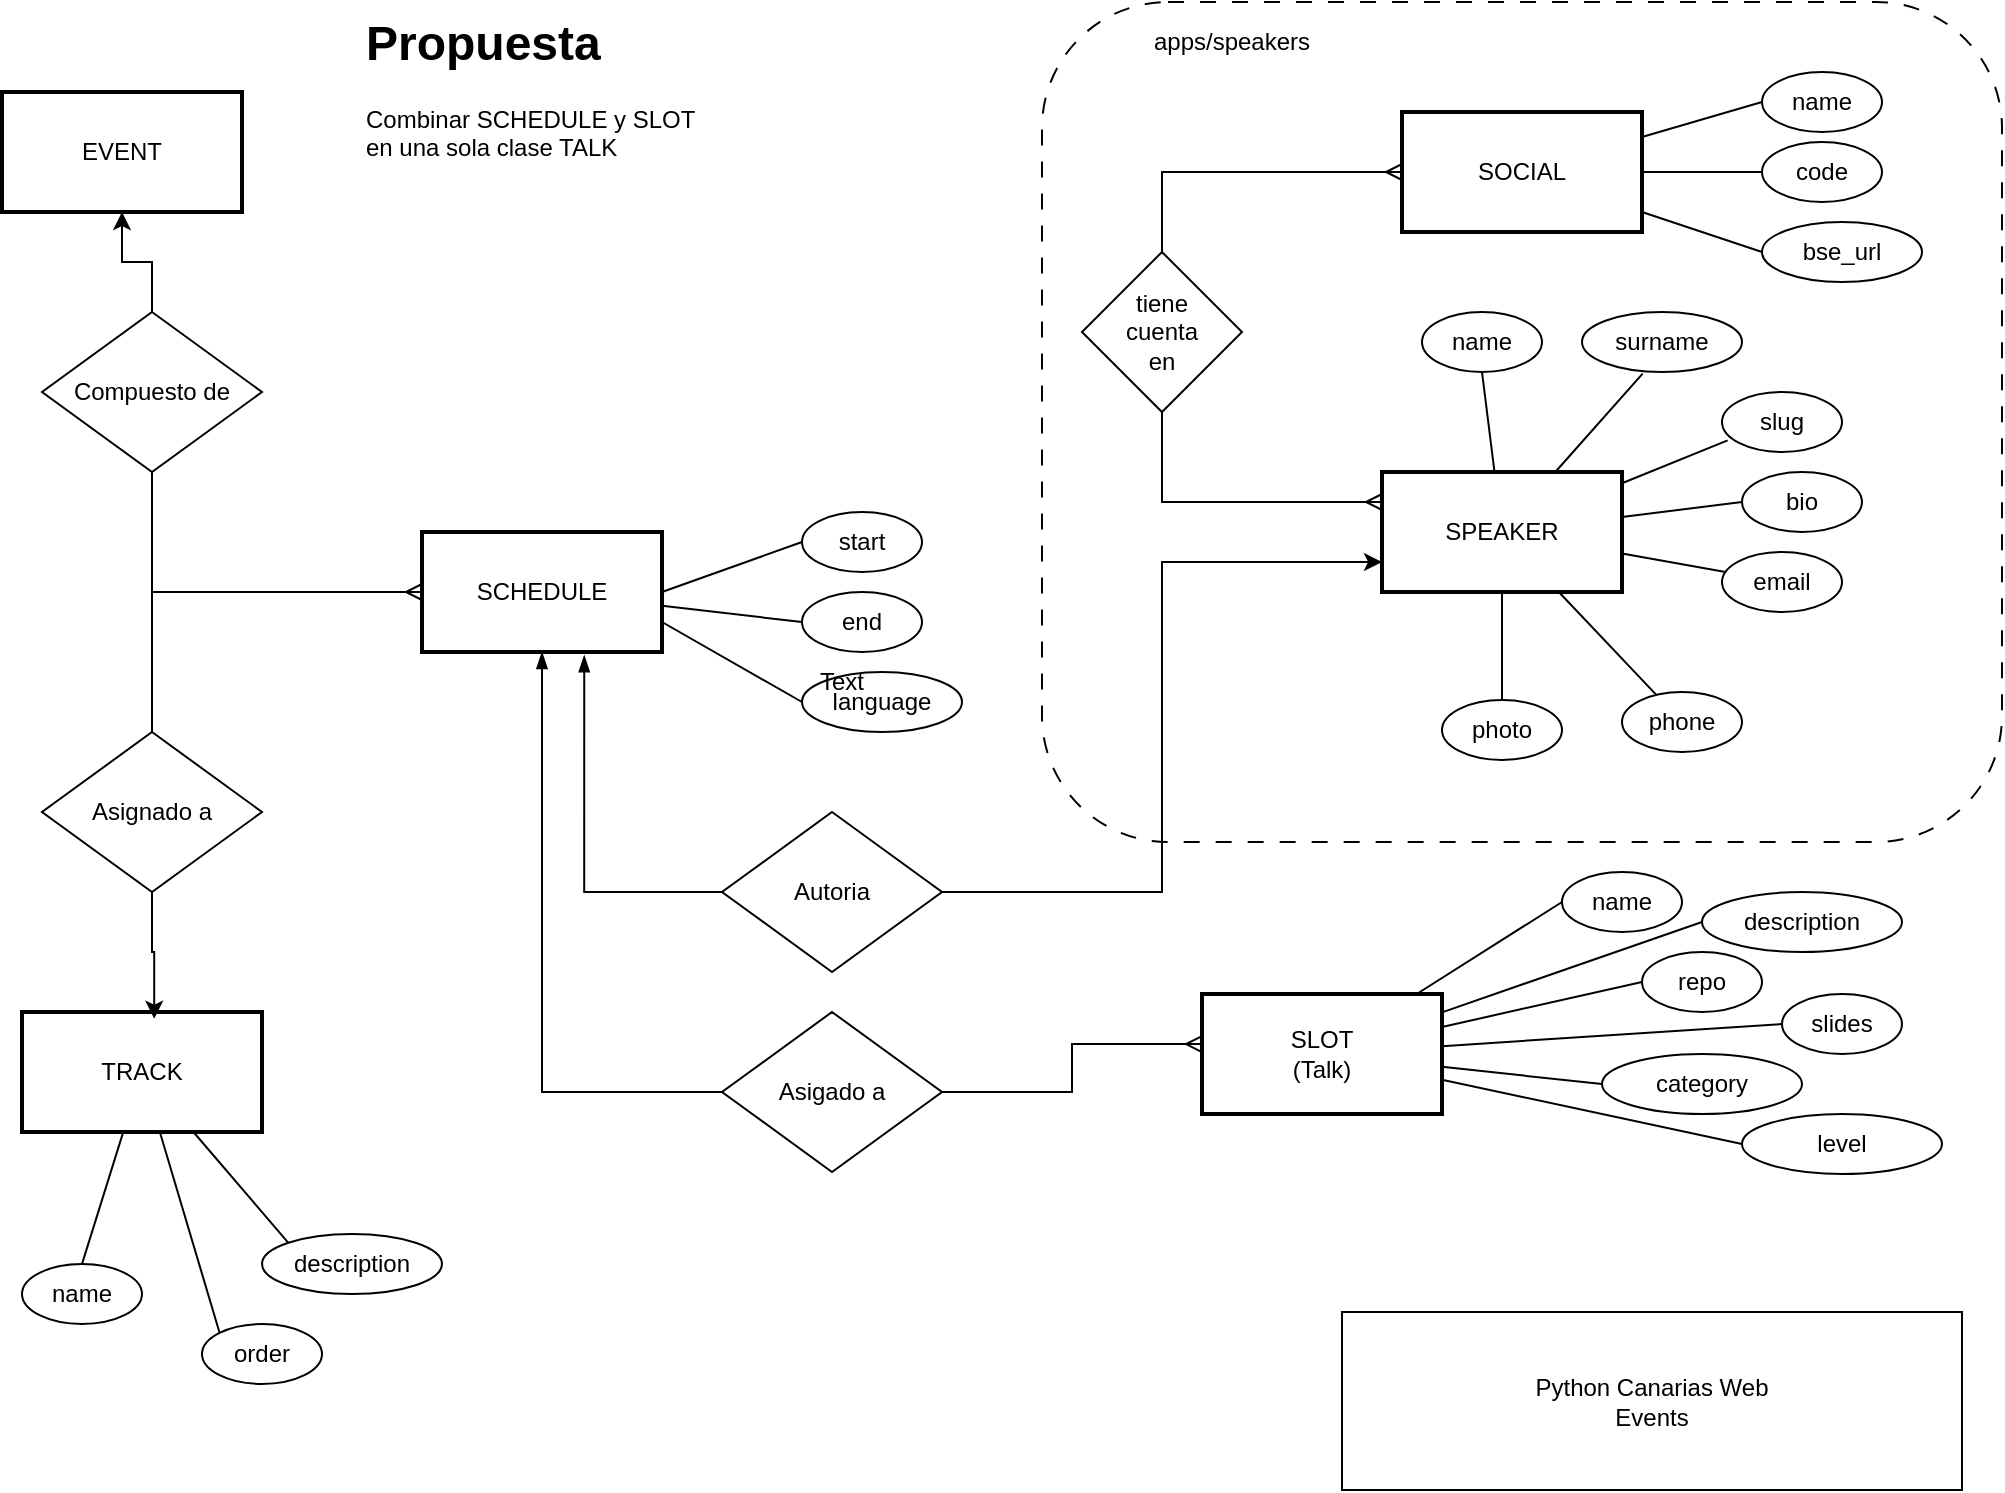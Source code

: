 <mxfile version="28.0.6">
  <diagram name="Page-1" id="pLR5OEEBXFKex84Kdx8Y">
    <mxGraphModel dx="1188" dy="800" grid="1" gridSize="10" guides="1" tooltips="1" connect="1" arrows="1" fold="1" page="1" pageScale="1" pageWidth="1169" pageHeight="827" math="0" shadow="0">
      <root>
        <mxCell id="0" />
        <mxCell id="1" parent="0" />
        <mxCell id="s7Ky5epkU0NzlUGRDegw-1" value="SCHEDULE" style="rounded=0;whiteSpace=wrap;html=1;" vertex="1" parent="1">
          <mxGeometry x="310" y="300" width="120" height="60" as="geometry" />
        </mxCell>
        <mxCell id="s7Ky5epkU0NzlUGRDegw-5" style="edgeStyle=orthogonalEdgeStyle;rounded=0;orthogonalLoop=1;jettySize=auto;html=1;entryX=0.5;entryY=1;entryDx=0;entryDy=0;endArrow=none;endFill=0;" edge="1" parent="1" source="s7Ky5epkU0NzlUGRDegw-2" target="s7Ky5epkU0NzlUGRDegw-4">
          <mxGeometry relative="1" as="geometry" />
        </mxCell>
        <mxCell id="s7Ky5epkU0NzlUGRDegw-9" style="rounded=0;orthogonalLoop=1;jettySize=auto;html=1;exitX=1;exitY=0.5;exitDx=0;exitDy=0;entryX=0;entryY=0.5;entryDx=0;entryDy=0;endArrow=none;endFill=0;" edge="1" parent="1" source="s7Ky5epkU0NzlUGRDegw-2" target="s7Ky5epkU0NzlUGRDegw-7">
          <mxGeometry relative="1" as="geometry" />
        </mxCell>
        <mxCell id="s7Ky5epkU0NzlUGRDegw-10" style="rounded=0;orthogonalLoop=1;jettySize=auto;html=1;entryX=0;entryY=0.5;entryDx=0;entryDy=0;endArrow=none;endFill=0;" edge="1" parent="1" source="s7Ky5epkU0NzlUGRDegw-2" target="s7Ky5epkU0NzlUGRDegw-8">
          <mxGeometry relative="1" as="geometry" />
        </mxCell>
        <mxCell id="s7Ky5epkU0NzlUGRDegw-19" style="edgeStyle=orthogonalEdgeStyle;rounded=0;orthogonalLoop=1;jettySize=auto;html=1;entryX=0.5;entryY=0;entryDx=0;entryDy=0;endArrow=none;endFill=0;startArrow=ERmany;startFill=0;" edge="1" parent="1" source="s7Ky5epkU0NzlUGRDegw-2" target="s7Ky5epkU0NzlUGRDegw-18">
          <mxGeometry relative="1" as="geometry" />
        </mxCell>
        <mxCell id="s7Ky5epkU0NzlUGRDegw-24" style="edgeStyle=orthogonalEdgeStyle;rounded=0;orthogonalLoop=1;jettySize=auto;html=1;entryX=0;entryY=0.5;entryDx=0;entryDy=0;endArrow=none;endFill=0;startArrow=blockThin;startFill=1;exitX=0.676;exitY=1.028;exitDx=0;exitDy=0;exitPerimeter=0;" edge="1" parent="1" source="s7Ky5epkU0NzlUGRDegw-2" target="s7Ky5epkU0NzlUGRDegw-22">
          <mxGeometry relative="1" as="geometry">
            <mxPoint x="400" y="600" as="targetPoint" />
            <Array as="points">
              <mxPoint x="391" y="480" />
            </Array>
          </mxGeometry>
        </mxCell>
        <mxCell id="s7Ky5epkU0NzlUGRDegw-43" style="rounded=0;orthogonalLoop=1;jettySize=auto;html=1;entryX=0;entryY=0.5;entryDx=0;entryDy=0;endArrow=none;endFill=0;exitX=1;exitY=0.75;exitDx=0;exitDy=0;" edge="1" parent="1" source="s7Ky5epkU0NzlUGRDegw-2" target="s7Ky5epkU0NzlUGRDegw-42">
          <mxGeometry relative="1" as="geometry" />
        </mxCell>
        <mxCell id="s7Ky5epkU0NzlUGRDegw-2" value="SCHEDULE" style="rounded=0;whiteSpace=wrap;html=1;strokeWidth=2;" vertex="1" parent="1">
          <mxGeometry x="310" y="300" width="120" height="60" as="geometry" />
        </mxCell>
        <mxCell id="s7Ky5epkU0NzlUGRDegw-3" value="EVENT" style="rounded=0;whiteSpace=wrap;html=1;strokeWidth=2;" vertex="1" parent="1">
          <mxGeometry x="100" y="80" width="120" height="60" as="geometry" />
        </mxCell>
        <mxCell id="s7Ky5epkU0NzlUGRDegw-6" style="edgeStyle=orthogonalEdgeStyle;rounded=0;orthogonalLoop=1;jettySize=auto;html=1;entryX=0.5;entryY=1;entryDx=0;entryDy=0;" edge="1" parent="1" source="s7Ky5epkU0NzlUGRDegw-4" target="s7Ky5epkU0NzlUGRDegw-3">
          <mxGeometry relative="1" as="geometry" />
        </mxCell>
        <mxCell id="s7Ky5epkU0NzlUGRDegw-4" value="Compuesto de" style="rhombus;whiteSpace=wrap;html=1;" vertex="1" parent="1">
          <mxGeometry x="120" y="190" width="110" height="80" as="geometry" />
        </mxCell>
        <mxCell id="s7Ky5epkU0NzlUGRDegw-7" value="start" style="ellipse;whiteSpace=wrap;html=1;" vertex="1" parent="1">
          <mxGeometry x="500" y="290" width="60" height="30" as="geometry" />
        </mxCell>
        <mxCell id="s7Ky5epkU0NzlUGRDegw-8" value="end" style="ellipse;whiteSpace=wrap;html=1;" vertex="1" parent="1">
          <mxGeometry x="500" y="330" width="60" height="30" as="geometry" />
        </mxCell>
        <mxCell id="s7Ky5epkU0NzlUGRDegw-15" style="rounded=0;orthogonalLoop=1;jettySize=auto;html=1;entryX=0.5;entryY=0;entryDx=0;entryDy=0;endArrow=none;endFill=0;" edge="1" parent="1" source="s7Ky5epkU0NzlUGRDegw-11" target="s7Ky5epkU0NzlUGRDegw-12">
          <mxGeometry relative="1" as="geometry" />
        </mxCell>
        <mxCell id="s7Ky5epkU0NzlUGRDegw-16" style="rounded=0;orthogonalLoop=1;jettySize=auto;html=1;entryX=0;entryY=0;entryDx=0;entryDy=0;endArrow=none;endFill=0;" edge="1" parent="1" source="s7Ky5epkU0NzlUGRDegw-11" target="s7Ky5epkU0NzlUGRDegw-13">
          <mxGeometry relative="1" as="geometry" />
        </mxCell>
        <mxCell id="s7Ky5epkU0NzlUGRDegw-17" style="rounded=0;orthogonalLoop=1;jettySize=auto;html=1;entryX=0;entryY=0;entryDx=0;entryDy=0;endArrow=none;endFill=0;" edge="1" parent="1" source="s7Ky5epkU0NzlUGRDegw-11" target="s7Ky5epkU0NzlUGRDegw-14">
          <mxGeometry relative="1" as="geometry" />
        </mxCell>
        <mxCell id="s7Ky5epkU0NzlUGRDegw-11" value="TRACK" style="rounded=0;whiteSpace=wrap;html=1;strokeWidth=2;" vertex="1" parent="1">
          <mxGeometry x="110" y="540" width="120" height="60" as="geometry" />
        </mxCell>
        <mxCell id="s7Ky5epkU0NzlUGRDegw-12" value="name" style="ellipse;whiteSpace=wrap;html=1;" vertex="1" parent="1">
          <mxGeometry x="110" y="666" width="60" height="30" as="geometry" />
        </mxCell>
        <mxCell id="s7Ky5epkU0NzlUGRDegw-13" value="order" style="ellipse;whiteSpace=wrap;html=1;" vertex="1" parent="1">
          <mxGeometry x="200" y="696" width="60" height="30" as="geometry" />
        </mxCell>
        <mxCell id="s7Ky5epkU0NzlUGRDegw-14" value="description" style="ellipse;whiteSpace=wrap;html=1;" vertex="1" parent="1">
          <mxGeometry x="230" y="651" width="90" height="30" as="geometry" />
        </mxCell>
        <mxCell id="s7Ky5epkU0NzlUGRDegw-18" value="Asignado a" style="rhombus;whiteSpace=wrap;html=1;" vertex="1" parent="1">
          <mxGeometry x="120" y="400" width="110" height="80" as="geometry" />
        </mxCell>
        <mxCell id="s7Ky5epkU0NzlUGRDegw-20" style="edgeStyle=orthogonalEdgeStyle;rounded=0;orthogonalLoop=1;jettySize=auto;html=1;entryX=0.551;entryY=0.056;entryDx=0;entryDy=0;entryPerimeter=0;" edge="1" parent="1" source="s7Ky5epkU0NzlUGRDegw-18" target="s7Ky5epkU0NzlUGRDegw-11">
          <mxGeometry relative="1" as="geometry" />
        </mxCell>
        <mxCell id="s7Ky5epkU0NzlUGRDegw-51" style="rounded=0;orthogonalLoop=1;jettySize=auto;html=1;entryX=0.5;entryY=1;entryDx=0;entryDy=0;endArrow=none;endFill=0;" edge="1" parent="1" source="s7Ky5epkU0NzlUGRDegw-21" target="s7Ky5epkU0NzlUGRDegw-49">
          <mxGeometry relative="1" as="geometry" />
        </mxCell>
        <mxCell id="s7Ky5epkU0NzlUGRDegw-55" style="rounded=0;orthogonalLoop=1;jettySize=auto;html=1;endArrow=none;endFill=0;" edge="1" parent="1" source="s7Ky5epkU0NzlUGRDegw-21" target="s7Ky5epkU0NzlUGRDegw-47">
          <mxGeometry relative="1" as="geometry" />
        </mxCell>
        <mxCell id="s7Ky5epkU0NzlUGRDegw-56" style="rounded=0;orthogonalLoop=1;jettySize=auto;html=1;endArrow=none;endFill=0;" edge="1" parent="1" source="s7Ky5epkU0NzlUGRDegw-21" target="s7Ky5epkU0NzlUGRDegw-48">
          <mxGeometry relative="1" as="geometry" />
        </mxCell>
        <mxCell id="s7Ky5epkU0NzlUGRDegw-57" style="rounded=0;orthogonalLoop=1;jettySize=auto;html=1;entryX=0.5;entryY=0;entryDx=0;entryDy=0;endArrow=none;endFill=0;" edge="1" parent="1" source="s7Ky5epkU0NzlUGRDegw-21" target="s7Ky5epkU0NzlUGRDegw-50">
          <mxGeometry relative="1" as="geometry" />
        </mxCell>
        <mxCell id="s7Ky5epkU0NzlUGRDegw-61" style="edgeStyle=orthogonalEdgeStyle;rounded=0;orthogonalLoop=1;jettySize=auto;html=1;entryX=0.5;entryY=1;entryDx=0;entryDy=0;exitX=0;exitY=0.25;exitDx=0;exitDy=0;endArrow=none;endFill=0;startArrow=ERmany;startFill=0;" edge="1" parent="1" source="s7Ky5epkU0NzlUGRDegw-21" target="s7Ky5epkU0NzlUGRDegw-60">
          <mxGeometry relative="1" as="geometry" />
        </mxCell>
        <mxCell id="s7Ky5epkU0NzlUGRDegw-21" value="SPEAKER" style="rounded=0;whiteSpace=wrap;html=1;strokeWidth=2;" vertex="1" parent="1">
          <mxGeometry x="790" y="270" width="120" height="60" as="geometry" />
        </mxCell>
        <mxCell id="s7Ky5epkU0NzlUGRDegw-25" style="edgeStyle=orthogonalEdgeStyle;rounded=0;orthogonalLoop=1;jettySize=auto;html=1;entryX=0;entryY=0.75;entryDx=0;entryDy=0;" edge="1" parent="1" source="s7Ky5epkU0NzlUGRDegw-22" target="s7Ky5epkU0NzlUGRDegw-21">
          <mxGeometry relative="1" as="geometry" />
        </mxCell>
        <mxCell id="s7Ky5epkU0NzlUGRDegw-22" value="Autoria" style="rhombus;whiteSpace=wrap;html=1;" vertex="1" parent="1">
          <mxGeometry x="460" y="440" width="110" height="80" as="geometry" />
        </mxCell>
        <mxCell id="s7Ky5epkU0NzlUGRDegw-26" value="Asigado a" style="rhombus;whiteSpace=wrap;html=1;" vertex="1" parent="1">
          <mxGeometry x="460" y="540" width="110" height="80" as="geometry" />
        </mxCell>
        <mxCell id="s7Ky5epkU0NzlUGRDegw-27" style="rounded=0;orthogonalLoop=1;jettySize=auto;html=1;entryX=0;entryY=0.5;entryDx=0;entryDy=0;endArrow=none;endFill=0;startArrow=blockThin;startFill=1;exitX=0.5;exitY=1;exitDx=0;exitDy=0;edgeStyle=orthogonalEdgeStyle;" edge="1" parent="1" source="s7Ky5epkU0NzlUGRDegw-2" target="s7Ky5epkU0NzlUGRDegw-26">
          <mxGeometry relative="1" as="geometry">
            <mxPoint x="460" y="580" as="targetPoint" />
            <mxPoint x="390" y="460" as="sourcePoint" />
          </mxGeometry>
        </mxCell>
        <mxCell id="s7Ky5epkU0NzlUGRDegw-36" style="rounded=0;orthogonalLoop=1;jettySize=auto;html=1;entryX=0;entryY=0.5;entryDx=0;entryDy=0;endArrow=none;endFill=0;" edge="1" parent="1" source="s7Ky5epkU0NzlUGRDegw-28" target="s7Ky5epkU0NzlUGRDegw-30">
          <mxGeometry relative="1" as="geometry" />
        </mxCell>
        <mxCell id="s7Ky5epkU0NzlUGRDegw-37" style="rounded=0;orthogonalLoop=1;jettySize=auto;html=1;entryX=0;entryY=0.5;entryDx=0;entryDy=0;endArrow=none;endFill=0;" edge="1" parent="1" source="s7Ky5epkU0NzlUGRDegw-28" target="s7Ky5epkU0NzlUGRDegw-31">
          <mxGeometry relative="1" as="geometry" />
        </mxCell>
        <mxCell id="s7Ky5epkU0NzlUGRDegw-38" style="rounded=0;orthogonalLoop=1;jettySize=auto;html=1;entryX=0;entryY=0.5;entryDx=0;entryDy=0;endArrow=none;endFill=0;" edge="1" parent="1" source="s7Ky5epkU0NzlUGRDegw-28" target="s7Ky5epkU0NzlUGRDegw-32">
          <mxGeometry relative="1" as="geometry" />
        </mxCell>
        <mxCell id="s7Ky5epkU0NzlUGRDegw-39" style="rounded=0;orthogonalLoop=1;jettySize=auto;html=1;entryX=0;entryY=0.5;entryDx=0;entryDy=0;endArrow=none;endFill=0;" edge="1" parent="1" source="s7Ky5epkU0NzlUGRDegw-28" target="s7Ky5epkU0NzlUGRDegw-33">
          <mxGeometry relative="1" as="geometry" />
        </mxCell>
        <mxCell id="s7Ky5epkU0NzlUGRDegw-40" style="rounded=0;orthogonalLoop=1;jettySize=auto;html=1;entryX=0;entryY=0.5;entryDx=0;entryDy=0;endArrow=none;endFill=0;" edge="1" parent="1" source="s7Ky5epkU0NzlUGRDegw-28" target="s7Ky5epkU0NzlUGRDegw-34">
          <mxGeometry relative="1" as="geometry" />
        </mxCell>
        <mxCell id="s7Ky5epkU0NzlUGRDegw-41" style="rounded=0;orthogonalLoop=1;jettySize=auto;html=1;entryX=0;entryY=0.5;entryDx=0;entryDy=0;endArrow=none;endFill=0;" edge="1" parent="1" source="s7Ky5epkU0NzlUGRDegw-28" target="s7Ky5epkU0NzlUGRDegw-35">
          <mxGeometry relative="1" as="geometry" />
        </mxCell>
        <mxCell id="s7Ky5epkU0NzlUGRDegw-28" value="SLOT&lt;div&gt;(Talk)&lt;/div&gt;" style="rounded=0;whiteSpace=wrap;html=1;strokeWidth=2;" vertex="1" parent="1">
          <mxGeometry x="700" y="531" width="120" height="60" as="geometry" />
        </mxCell>
        <mxCell id="s7Ky5epkU0NzlUGRDegw-29" style="edgeStyle=orthogonalEdgeStyle;rounded=0;orthogonalLoop=1;jettySize=auto;html=1;entryX=0;entryY=0.417;entryDx=0;entryDy=0;entryPerimeter=0;endArrow=ERmany;endFill=0;" edge="1" parent="1" source="s7Ky5epkU0NzlUGRDegw-26" target="s7Ky5epkU0NzlUGRDegw-28">
          <mxGeometry relative="1" as="geometry" />
        </mxCell>
        <mxCell id="s7Ky5epkU0NzlUGRDegw-30" value="name" style="ellipse;whiteSpace=wrap;html=1;" vertex="1" parent="1">
          <mxGeometry x="880" y="470" width="60" height="30" as="geometry" />
        </mxCell>
        <mxCell id="s7Ky5epkU0NzlUGRDegw-31" value="description" style="ellipse;whiteSpace=wrap;html=1;" vertex="1" parent="1">
          <mxGeometry x="950" y="480" width="100" height="30" as="geometry" />
        </mxCell>
        <mxCell id="s7Ky5epkU0NzlUGRDegw-32" value="repo" style="ellipse;whiteSpace=wrap;html=1;" vertex="1" parent="1">
          <mxGeometry x="920" y="510" width="60" height="30" as="geometry" />
        </mxCell>
        <mxCell id="s7Ky5epkU0NzlUGRDegw-33" value="slides" style="ellipse;whiteSpace=wrap;html=1;" vertex="1" parent="1">
          <mxGeometry x="990" y="531" width="60" height="30" as="geometry" />
        </mxCell>
        <mxCell id="s7Ky5epkU0NzlUGRDegw-34" value="category" style="ellipse;whiteSpace=wrap;html=1;" vertex="1" parent="1">
          <mxGeometry x="900" y="561" width="100" height="30" as="geometry" />
        </mxCell>
        <mxCell id="s7Ky5epkU0NzlUGRDegw-35" value="level" style="ellipse;whiteSpace=wrap;html=1;" vertex="1" parent="1">
          <mxGeometry x="970" y="591" width="100" height="30" as="geometry" />
        </mxCell>
        <mxCell id="s7Ky5epkU0NzlUGRDegw-42" value="language" style="ellipse;whiteSpace=wrap;html=1;" vertex="1" parent="1">
          <mxGeometry x="500" y="370" width="80" height="30" as="geometry" />
        </mxCell>
        <mxCell id="s7Ky5epkU0NzlUGRDegw-44" value="surname" style="ellipse;whiteSpace=wrap;html=1;" vertex="1" parent="1">
          <mxGeometry x="890" y="190" width="80" height="30" as="geometry" />
        </mxCell>
        <mxCell id="s7Ky5epkU0NzlUGRDegw-45" value="slug" style="ellipse;whiteSpace=wrap;html=1;" vertex="1" parent="1">
          <mxGeometry x="960" y="230" width="60" height="30" as="geometry" />
        </mxCell>
        <mxCell id="s7Ky5epkU0NzlUGRDegw-46" value="bio" style="ellipse;whiteSpace=wrap;html=1;" vertex="1" parent="1">
          <mxGeometry x="970" y="270" width="60" height="30" as="geometry" />
        </mxCell>
        <mxCell id="s7Ky5epkU0NzlUGRDegw-47" value="email" style="ellipse;whiteSpace=wrap;html=1;" vertex="1" parent="1">
          <mxGeometry x="960" y="310" width="60" height="30" as="geometry" />
        </mxCell>
        <mxCell id="s7Ky5epkU0NzlUGRDegw-48" value="phone" style="ellipse;whiteSpace=wrap;html=1;" vertex="1" parent="1">
          <mxGeometry x="910" y="380" width="60" height="30" as="geometry" />
        </mxCell>
        <mxCell id="s7Ky5epkU0NzlUGRDegw-49" value="name" style="ellipse;whiteSpace=wrap;html=1;" vertex="1" parent="1">
          <mxGeometry x="810" y="190" width="60" height="30" as="geometry" />
        </mxCell>
        <mxCell id="s7Ky5epkU0NzlUGRDegw-50" value="photo" style="ellipse;whiteSpace=wrap;html=1;" vertex="1" parent="1">
          <mxGeometry x="820" y="384" width="60" height="30" as="geometry" />
        </mxCell>
        <mxCell id="s7Ky5epkU0NzlUGRDegw-52" style="rounded=0;orthogonalLoop=1;jettySize=auto;html=1;entryX=0.379;entryY=1.028;entryDx=0;entryDy=0;entryPerimeter=0;endArrow=none;endFill=0;" edge="1" parent="1" source="s7Ky5epkU0NzlUGRDegw-21" target="s7Ky5epkU0NzlUGRDegw-44">
          <mxGeometry relative="1" as="geometry" />
        </mxCell>
        <mxCell id="s7Ky5epkU0NzlUGRDegw-53" style="rounded=0;orthogonalLoop=1;jettySize=auto;html=1;entryX=0.047;entryY=0.806;entryDx=0;entryDy=0;entryPerimeter=0;endArrow=none;endFill=0;" edge="1" parent="1" source="s7Ky5epkU0NzlUGRDegw-21" target="s7Ky5epkU0NzlUGRDegw-45">
          <mxGeometry relative="1" as="geometry" />
        </mxCell>
        <mxCell id="s7Ky5epkU0NzlUGRDegw-54" style="rounded=0;orthogonalLoop=1;jettySize=auto;html=1;entryX=0;entryY=0.5;entryDx=0;entryDy=0;endArrow=none;endFill=0;" edge="1" parent="1" source="s7Ky5epkU0NzlUGRDegw-21" target="s7Ky5epkU0NzlUGRDegw-46">
          <mxGeometry relative="1" as="geometry" />
        </mxCell>
        <mxCell id="s7Ky5epkU0NzlUGRDegw-64" style="rounded=0;orthogonalLoop=1;jettySize=auto;html=1;entryX=0;entryY=0.5;entryDx=0;entryDy=0;endArrow=none;endFill=0;" edge="1" parent="1" source="s7Ky5epkU0NzlUGRDegw-58" target="s7Ky5epkU0NzlUGRDegw-63">
          <mxGeometry relative="1" as="geometry" />
        </mxCell>
        <mxCell id="s7Ky5epkU0NzlUGRDegw-67" style="rounded=0;orthogonalLoop=1;jettySize=auto;html=1;entryX=0;entryY=0.5;entryDx=0;entryDy=0;endArrow=none;endFill=0;" edge="1" parent="1" source="s7Ky5epkU0NzlUGRDegw-58" target="s7Ky5epkU0NzlUGRDegw-65">
          <mxGeometry relative="1" as="geometry" />
        </mxCell>
        <mxCell id="s7Ky5epkU0NzlUGRDegw-68" style="rounded=0;orthogonalLoop=1;jettySize=auto;html=1;entryX=0;entryY=0.5;entryDx=0;entryDy=0;endArrow=none;endFill=0;" edge="1" parent="1" source="s7Ky5epkU0NzlUGRDegw-58" target="s7Ky5epkU0NzlUGRDegw-66">
          <mxGeometry relative="1" as="geometry" />
        </mxCell>
        <mxCell id="s7Ky5epkU0NzlUGRDegw-58" value="SOCIAL" style="rounded=0;whiteSpace=wrap;html=1;strokeWidth=2;" vertex="1" parent="1">
          <mxGeometry x="800" y="90" width="120" height="60" as="geometry" />
        </mxCell>
        <mxCell id="s7Ky5epkU0NzlUGRDegw-62" style="edgeStyle=orthogonalEdgeStyle;rounded=0;orthogonalLoop=1;jettySize=auto;html=1;entryX=0;entryY=0.5;entryDx=0;entryDy=0;exitX=0.5;exitY=0;exitDx=0;exitDy=0;endArrow=ERmany;endFill=0;startArrow=none;startFill=0;" edge="1" parent="1" source="s7Ky5epkU0NzlUGRDegw-60" target="s7Ky5epkU0NzlUGRDegw-58">
          <mxGeometry relative="1" as="geometry" />
        </mxCell>
        <mxCell id="s7Ky5epkU0NzlUGRDegw-60" value="tiene&lt;div&gt;cuenta&lt;/div&gt;&lt;div&gt;en&lt;/div&gt;" style="rhombus;whiteSpace=wrap;html=1;" vertex="1" parent="1">
          <mxGeometry x="640" y="160" width="80" height="80" as="geometry" />
        </mxCell>
        <mxCell id="s7Ky5epkU0NzlUGRDegw-63" value="name" style="ellipse;whiteSpace=wrap;html=1;" vertex="1" parent="1">
          <mxGeometry x="980" y="70" width="60" height="30" as="geometry" />
        </mxCell>
        <mxCell id="s7Ky5epkU0NzlUGRDegw-65" value="code" style="ellipse;whiteSpace=wrap;html=1;" vertex="1" parent="1">
          <mxGeometry x="980" y="105" width="60" height="30" as="geometry" />
        </mxCell>
        <mxCell id="s7Ky5epkU0NzlUGRDegw-66" value="bse_url" style="ellipse;whiteSpace=wrap;html=1;" vertex="1" parent="1">
          <mxGeometry x="980" y="145" width="80" height="30" as="geometry" />
        </mxCell>
        <mxCell id="s7Ky5epkU0NzlUGRDegw-72" value="" style="rounded=1;whiteSpace=wrap;html=1;fillColor=none;dashed=1;dashPattern=8 8;" vertex="1" parent="1">
          <mxGeometry x="620" y="35" width="480" height="420" as="geometry" />
        </mxCell>
        <mxCell id="s7Ky5epkU0NzlUGRDegw-71" value="Python Canarias Web&lt;div&gt;Events&lt;/div&gt;" style="rounded=0;whiteSpace=wrap;html=1;" vertex="1" parent="1">
          <mxGeometry x="770" y="690" width="310" height="89" as="geometry" />
        </mxCell>
        <mxCell id="s7Ky5epkU0NzlUGRDegw-73" value="apps/speakers" style="text;html=1;align=center;verticalAlign=middle;whiteSpace=wrap;rounded=0;" vertex="1" parent="1">
          <mxGeometry x="640" y="40" width="150" height="30" as="geometry" />
        </mxCell>
        <mxCell id="s7Ky5epkU0NzlUGRDegw-74" value="Text" style="text;html=1;align=center;verticalAlign=middle;whiteSpace=wrap;rounded=0;" vertex="1" parent="1">
          <mxGeometry x="490" y="360" width="60" height="30" as="geometry" />
        </mxCell>
        <mxCell id="s7Ky5epkU0NzlUGRDegw-75" value="&lt;h1 style=&quot;margin-top: 0px;&quot;&gt;Propuesta&lt;/h1&gt;&lt;div&gt;Combinar SCHEDULE y SLOT en una sola clase TALK&lt;/div&gt;" style="text;html=1;whiteSpace=wrap;overflow=hidden;rounded=0;" vertex="1" parent="1">
          <mxGeometry x="280" y="35" width="180" height="120" as="geometry" />
        </mxCell>
      </root>
    </mxGraphModel>
  </diagram>
</mxfile>
